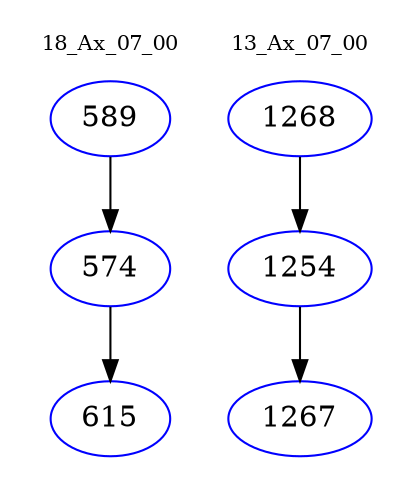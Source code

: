 digraph{
subgraph cluster_0 {
color = white
label = "18_Ax_07_00";
fontsize=10;
T0_589 [label="589", color="blue"]
T0_589 -> T0_574 [color="black"]
T0_574 [label="574", color="blue"]
T0_574 -> T0_615 [color="black"]
T0_615 [label="615", color="blue"]
}
subgraph cluster_1 {
color = white
label = "13_Ax_07_00";
fontsize=10;
T1_1268 [label="1268", color="blue"]
T1_1268 -> T1_1254 [color="black"]
T1_1254 [label="1254", color="blue"]
T1_1254 -> T1_1267 [color="black"]
T1_1267 [label="1267", color="blue"]
}
}
